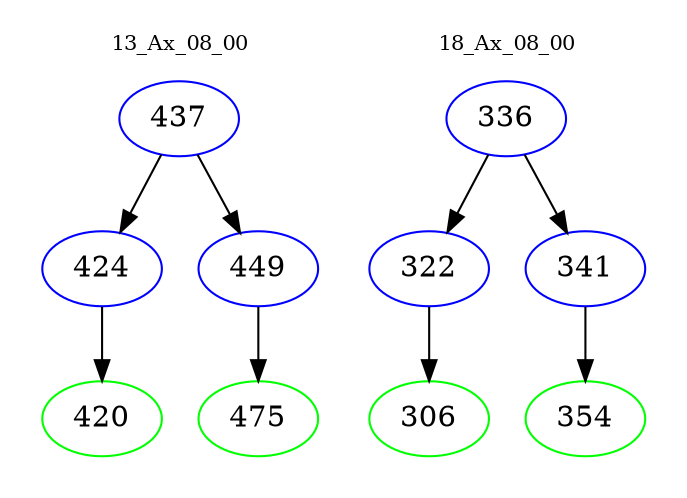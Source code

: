 digraph{
subgraph cluster_0 {
color = white
label = "13_Ax_08_00";
fontsize=10;
T0_437 [label="437", color="blue"]
T0_437 -> T0_424 [color="black"]
T0_424 [label="424", color="blue"]
T0_424 -> T0_420 [color="black"]
T0_420 [label="420", color="green"]
T0_437 -> T0_449 [color="black"]
T0_449 [label="449", color="blue"]
T0_449 -> T0_475 [color="black"]
T0_475 [label="475", color="green"]
}
subgraph cluster_1 {
color = white
label = "18_Ax_08_00";
fontsize=10;
T1_336 [label="336", color="blue"]
T1_336 -> T1_322 [color="black"]
T1_322 [label="322", color="blue"]
T1_322 -> T1_306 [color="black"]
T1_306 [label="306", color="green"]
T1_336 -> T1_341 [color="black"]
T1_341 [label="341", color="blue"]
T1_341 -> T1_354 [color="black"]
T1_354 [label="354", color="green"]
}
}
